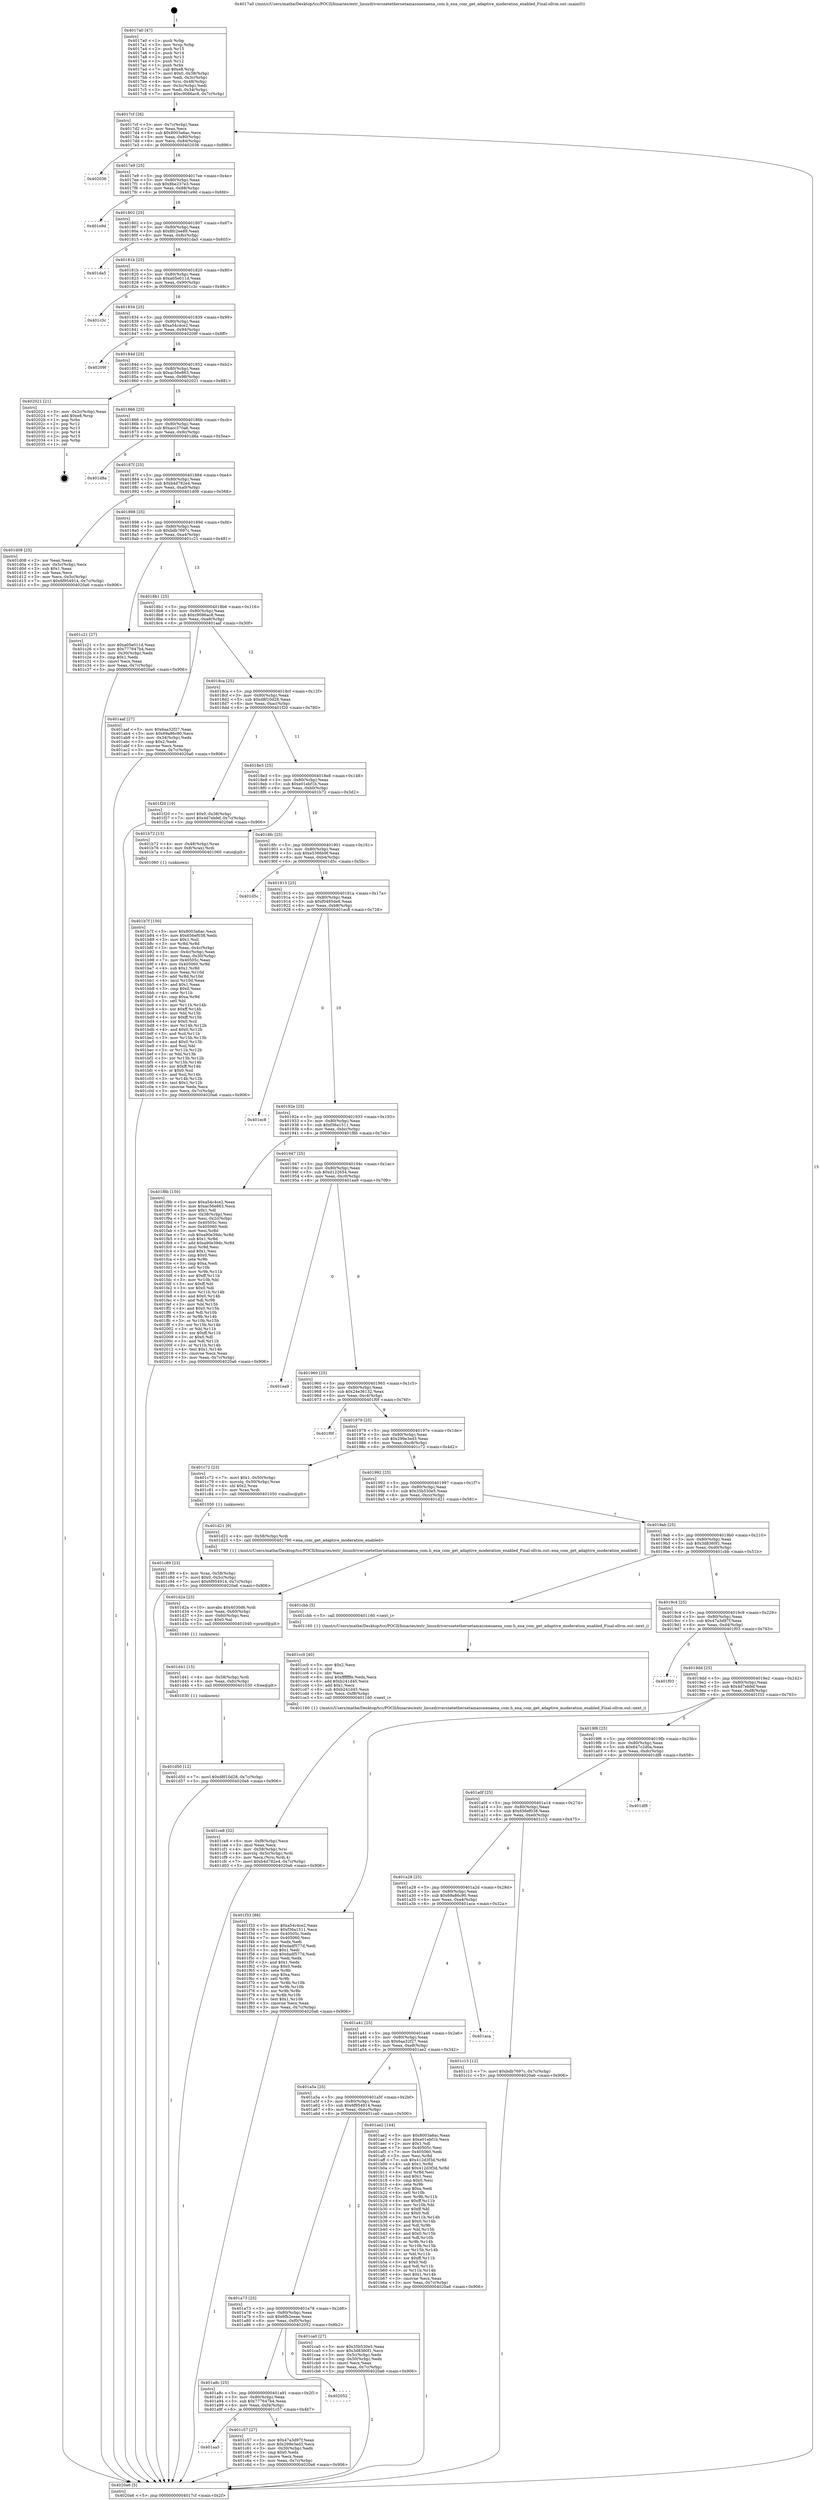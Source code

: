 digraph "0x4017a0" {
  label = "0x4017a0 (/mnt/c/Users/mathe/Desktop/tcc/POCII/binaries/extr_linuxdriversnetethernetamazonenaena_com.h_ena_com_get_adaptive_moderation_enabled_Final-ollvm.out::main(0))"
  labelloc = "t"
  node[shape=record]

  Entry [label="",width=0.3,height=0.3,shape=circle,fillcolor=black,style=filled]
  "0x4017cf" [label="{
     0x4017cf [26]\l
     | [instrs]\l
     &nbsp;&nbsp;0x4017cf \<+3\>: mov -0x7c(%rbp),%eax\l
     &nbsp;&nbsp;0x4017d2 \<+2\>: mov %eax,%ecx\l
     &nbsp;&nbsp;0x4017d4 \<+6\>: sub $0x8003a6ac,%ecx\l
     &nbsp;&nbsp;0x4017da \<+3\>: mov %eax,-0x80(%rbp)\l
     &nbsp;&nbsp;0x4017dd \<+6\>: mov %ecx,-0x84(%rbp)\l
     &nbsp;&nbsp;0x4017e3 \<+6\>: je 0000000000402036 \<main+0x896\>\l
  }"]
  "0x402036" [label="{
     0x402036\l
  }", style=dashed]
  "0x4017e9" [label="{
     0x4017e9 [25]\l
     | [instrs]\l
     &nbsp;&nbsp;0x4017e9 \<+5\>: jmp 00000000004017ee \<main+0x4e\>\l
     &nbsp;&nbsp;0x4017ee \<+3\>: mov -0x80(%rbp),%eax\l
     &nbsp;&nbsp;0x4017f1 \<+5\>: sub $0x8be237e3,%eax\l
     &nbsp;&nbsp;0x4017f6 \<+6\>: mov %eax,-0x88(%rbp)\l
     &nbsp;&nbsp;0x4017fc \<+6\>: je 0000000000401e9d \<main+0x6fd\>\l
  }"]
  Exit [label="",width=0.3,height=0.3,shape=circle,fillcolor=black,style=filled,peripheries=2]
  "0x401e9d" [label="{
     0x401e9d\l
  }", style=dashed]
  "0x401802" [label="{
     0x401802 [25]\l
     | [instrs]\l
     &nbsp;&nbsp;0x401802 \<+5\>: jmp 0000000000401807 \<main+0x67\>\l
     &nbsp;&nbsp;0x401807 \<+3\>: mov -0x80(%rbp),%eax\l
     &nbsp;&nbsp;0x40180a \<+5\>: sub $0x8fc2ee89,%eax\l
     &nbsp;&nbsp;0x40180f \<+6\>: mov %eax,-0x8c(%rbp)\l
     &nbsp;&nbsp;0x401815 \<+6\>: je 0000000000401da5 \<main+0x605\>\l
  }"]
  "0x401d50" [label="{
     0x401d50 [12]\l
     | [instrs]\l
     &nbsp;&nbsp;0x401d50 \<+7\>: movl $0xd8f10d28,-0x7c(%rbp)\l
     &nbsp;&nbsp;0x401d57 \<+5\>: jmp 00000000004020a6 \<main+0x906\>\l
  }"]
  "0x401da5" [label="{
     0x401da5\l
  }", style=dashed]
  "0x40181b" [label="{
     0x40181b [25]\l
     | [instrs]\l
     &nbsp;&nbsp;0x40181b \<+5\>: jmp 0000000000401820 \<main+0x80\>\l
     &nbsp;&nbsp;0x401820 \<+3\>: mov -0x80(%rbp),%eax\l
     &nbsp;&nbsp;0x401823 \<+5\>: sub $0xa05e011d,%eax\l
     &nbsp;&nbsp;0x401828 \<+6\>: mov %eax,-0x90(%rbp)\l
     &nbsp;&nbsp;0x40182e \<+6\>: je 0000000000401c3c \<main+0x49c\>\l
  }"]
  "0x401d41" [label="{
     0x401d41 [15]\l
     | [instrs]\l
     &nbsp;&nbsp;0x401d41 \<+4\>: mov -0x58(%rbp),%rdi\l
     &nbsp;&nbsp;0x401d45 \<+6\>: mov %eax,-0xfc(%rbp)\l
     &nbsp;&nbsp;0x401d4b \<+5\>: call 0000000000401030 \<free@plt\>\l
     | [calls]\l
     &nbsp;&nbsp;0x401030 \{1\} (unknown)\l
  }"]
  "0x401c3c" [label="{
     0x401c3c\l
  }", style=dashed]
  "0x401834" [label="{
     0x401834 [25]\l
     | [instrs]\l
     &nbsp;&nbsp;0x401834 \<+5\>: jmp 0000000000401839 \<main+0x99\>\l
     &nbsp;&nbsp;0x401839 \<+3\>: mov -0x80(%rbp),%eax\l
     &nbsp;&nbsp;0x40183c \<+5\>: sub $0xa54c4ce2,%eax\l
     &nbsp;&nbsp;0x401841 \<+6\>: mov %eax,-0x94(%rbp)\l
     &nbsp;&nbsp;0x401847 \<+6\>: je 000000000040209f \<main+0x8ff\>\l
  }"]
  "0x401d2a" [label="{
     0x401d2a [23]\l
     | [instrs]\l
     &nbsp;&nbsp;0x401d2a \<+10\>: movabs $0x4030d6,%rdi\l
     &nbsp;&nbsp;0x401d34 \<+3\>: mov %eax,-0x60(%rbp)\l
     &nbsp;&nbsp;0x401d37 \<+3\>: mov -0x60(%rbp),%esi\l
     &nbsp;&nbsp;0x401d3a \<+2\>: mov $0x0,%al\l
     &nbsp;&nbsp;0x401d3c \<+5\>: call 0000000000401040 \<printf@plt\>\l
     | [calls]\l
     &nbsp;&nbsp;0x401040 \{1\} (unknown)\l
  }"]
  "0x40209f" [label="{
     0x40209f\l
  }", style=dashed]
  "0x40184d" [label="{
     0x40184d [25]\l
     | [instrs]\l
     &nbsp;&nbsp;0x40184d \<+5\>: jmp 0000000000401852 \<main+0xb2\>\l
     &nbsp;&nbsp;0x401852 \<+3\>: mov -0x80(%rbp),%eax\l
     &nbsp;&nbsp;0x401855 \<+5\>: sub $0xac56e863,%eax\l
     &nbsp;&nbsp;0x40185a \<+6\>: mov %eax,-0x98(%rbp)\l
     &nbsp;&nbsp;0x401860 \<+6\>: je 0000000000402021 \<main+0x881\>\l
  }"]
  "0x401ce8" [label="{
     0x401ce8 [32]\l
     | [instrs]\l
     &nbsp;&nbsp;0x401ce8 \<+6\>: mov -0xf8(%rbp),%ecx\l
     &nbsp;&nbsp;0x401cee \<+3\>: imul %eax,%ecx\l
     &nbsp;&nbsp;0x401cf1 \<+4\>: mov -0x58(%rbp),%rsi\l
     &nbsp;&nbsp;0x401cf5 \<+4\>: movslq -0x5c(%rbp),%rdi\l
     &nbsp;&nbsp;0x401cf9 \<+3\>: mov %ecx,(%rsi,%rdi,4)\l
     &nbsp;&nbsp;0x401cfc \<+7\>: movl $0xb4d782e4,-0x7c(%rbp)\l
     &nbsp;&nbsp;0x401d03 \<+5\>: jmp 00000000004020a6 \<main+0x906\>\l
  }"]
  "0x402021" [label="{
     0x402021 [21]\l
     | [instrs]\l
     &nbsp;&nbsp;0x402021 \<+3\>: mov -0x2c(%rbp),%eax\l
     &nbsp;&nbsp;0x402024 \<+7\>: add $0xe8,%rsp\l
     &nbsp;&nbsp;0x40202b \<+1\>: pop %rbx\l
     &nbsp;&nbsp;0x40202c \<+2\>: pop %r12\l
     &nbsp;&nbsp;0x40202e \<+2\>: pop %r13\l
     &nbsp;&nbsp;0x402030 \<+2\>: pop %r14\l
     &nbsp;&nbsp;0x402032 \<+2\>: pop %r15\l
     &nbsp;&nbsp;0x402034 \<+1\>: pop %rbp\l
     &nbsp;&nbsp;0x402035 \<+1\>: ret\l
  }"]
  "0x401866" [label="{
     0x401866 [25]\l
     | [instrs]\l
     &nbsp;&nbsp;0x401866 \<+5\>: jmp 000000000040186b \<main+0xcb\>\l
     &nbsp;&nbsp;0x40186b \<+3\>: mov -0x80(%rbp),%eax\l
     &nbsp;&nbsp;0x40186e \<+5\>: sub $0xacc370a6,%eax\l
     &nbsp;&nbsp;0x401873 \<+6\>: mov %eax,-0x9c(%rbp)\l
     &nbsp;&nbsp;0x401879 \<+6\>: je 0000000000401d8a \<main+0x5ea\>\l
  }"]
  "0x401cc0" [label="{
     0x401cc0 [40]\l
     | [instrs]\l
     &nbsp;&nbsp;0x401cc0 \<+5\>: mov $0x2,%ecx\l
     &nbsp;&nbsp;0x401cc5 \<+1\>: cltd\l
     &nbsp;&nbsp;0x401cc6 \<+2\>: idiv %ecx\l
     &nbsp;&nbsp;0x401cc8 \<+6\>: imul $0xfffffffe,%edx,%ecx\l
     &nbsp;&nbsp;0x401cce \<+6\>: add $0xb241d45,%ecx\l
     &nbsp;&nbsp;0x401cd4 \<+3\>: add $0x1,%ecx\l
     &nbsp;&nbsp;0x401cd7 \<+6\>: sub $0xb241d45,%ecx\l
     &nbsp;&nbsp;0x401cdd \<+6\>: mov %ecx,-0xf8(%rbp)\l
     &nbsp;&nbsp;0x401ce3 \<+5\>: call 0000000000401160 \<next_i\>\l
     | [calls]\l
     &nbsp;&nbsp;0x401160 \{1\} (/mnt/c/Users/mathe/Desktop/tcc/POCII/binaries/extr_linuxdriversnetethernetamazonenaena_com.h_ena_com_get_adaptive_moderation_enabled_Final-ollvm.out::next_i)\l
  }"]
  "0x401d8a" [label="{
     0x401d8a\l
  }", style=dashed]
  "0x40187f" [label="{
     0x40187f [25]\l
     | [instrs]\l
     &nbsp;&nbsp;0x40187f \<+5\>: jmp 0000000000401884 \<main+0xe4\>\l
     &nbsp;&nbsp;0x401884 \<+3\>: mov -0x80(%rbp),%eax\l
     &nbsp;&nbsp;0x401887 \<+5\>: sub $0xb4d782e4,%eax\l
     &nbsp;&nbsp;0x40188c \<+6\>: mov %eax,-0xa0(%rbp)\l
     &nbsp;&nbsp;0x401892 \<+6\>: je 0000000000401d08 \<main+0x568\>\l
  }"]
  "0x401c89" [label="{
     0x401c89 [23]\l
     | [instrs]\l
     &nbsp;&nbsp;0x401c89 \<+4\>: mov %rax,-0x58(%rbp)\l
     &nbsp;&nbsp;0x401c8d \<+7\>: movl $0x0,-0x5c(%rbp)\l
     &nbsp;&nbsp;0x401c94 \<+7\>: movl $0x6f954914,-0x7c(%rbp)\l
     &nbsp;&nbsp;0x401c9b \<+5\>: jmp 00000000004020a6 \<main+0x906\>\l
  }"]
  "0x401d08" [label="{
     0x401d08 [25]\l
     | [instrs]\l
     &nbsp;&nbsp;0x401d08 \<+2\>: xor %eax,%eax\l
     &nbsp;&nbsp;0x401d0a \<+3\>: mov -0x5c(%rbp),%ecx\l
     &nbsp;&nbsp;0x401d0d \<+3\>: sub $0x1,%eax\l
     &nbsp;&nbsp;0x401d10 \<+2\>: sub %eax,%ecx\l
     &nbsp;&nbsp;0x401d12 \<+3\>: mov %ecx,-0x5c(%rbp)\l
     &nbsp;&nbsp;0x401d15 \<+7\>: movl $0x6f954914,-0x7c(%rbp)\l
     &nbsp;&nbsp;0x401d1c \<+5\>: jmp 00000000004020a6 \<main+0x906\>\l
  }"]
  "0x401898" [label="{
     0x401898 [25]\l
     | [instrs]\l
     &nbsp;&nbsp;0x401898 \<+5\>: jmp 000000000040189d \<main+0xfd\>\l
     &nbsp;&nbsp;0x40189d \<+3\>: mov -0x80(%rbp),%eax\l
     &nbsp;&nbsp;0x4018a0 \<+5\>: sub $0xbdb7697c,%eax\l
     &nbsp;&nbsp;0x4018a5 \<+6\>: mov %eax,-0xa4(%rbp)\l
     &nbsp;&nbsp;0x4018ab \<+6\>: je 0000000000401c21 \<main+0x481\>\l
  }"]
  "0x401aa5" [label="{
     0x401aa5\l
  }", style=dashed]
  "0x401c21" [label="{
     0x401c21 [27]\l
     | [instrs]\l
     &nbsp;&nbsp;0x401c21 \<+5\>: mov $0xa05e011d,%eax\l
     &nbsp;&nbsp;0x401c26 \<+5\>: mov $0x777647b4,%ecx\l
     &nbsp;&nbsp;0x401c2b \<+3\>: mov -0x30(%rbp),%edx\l
     &nbsp;&nbsp;0x401c2e \<+3\>: cmp $0x1,%edx\l
     &nbsp;&nbsp;0x401c31 \<+3\>: cmovl %ecx,%eax\l
     &nbsp;&nbsp;0x401c34 \<+3\>: mov %eax,-0x7c(%rbp)\l
     &nbsp;&nbsp;0x401c37 \<+5\>: jmp 00000000004020a6 \<main+0x906\>\l
  }"]
  "0x4018b1" [label="{
     0x4018b1 [25]\l
     | [instrs]\l
     &nbsp;&nbsp;0x4018b1 \<+5\>: jmp 00000000004018b6 \<main+0x116\>\l
     &nbsp;&nbsp;0x4018b6 \<+3\>: mov -0x80(%rbp),%eax\l
     &nbsp;&nbsp;0x4018b9 \<+5\>: sub $0xc9086ac8,%eax\l
     &nbsp;&nbsp;0x4018be \<+6\>: mov %eax,-0xa8(%rbp)\l
     &nbsp;&nbsp;0x4018c4 \<+6\>: je 0000000000401aaf \<main+0x30f\>\l
  }"]
  "0x401c57" [label="{
     0x401c57 [27]\l
     | [instrs]\l
     &nbsp;&nbsp;0x401c57 \<+5\>: mov $0x47a3d97f,%eax\l
     &nbsp;&nbsp;0x401c5c \<+5\>: mov $0x299e3ed3,%ecx\l
     &nbsp;&nbsp;0x401c61 \<+3\>: mov -0x30(%rbp),%edx\l
     &nbsp;&nbsp;0x401c64 \<+3\>: cmp $0x0,%edx\l
     &nbsp;&nbsp;0x401c67 \<+3\>: cmove %ecx,%eax\l
     &nbsp;&nbsp;0x401c6a \<+3\>: mov %eax,-0x7c(%rbp)\l
     &nbsp;&nbsp;0x401c6d \<+5\>: jmp 00000000004020a6 \<main+0x906\>\l
  }"]
  "0x401aaf" [label="{
     0x401aaf [27]\l
     | [instrs]\l
     &nbsp;&nbsp;0x401aaf \<+5\>: mov $0x6aa32f27,%eax\l
     &nbsp;&nbsp;0x401ab4 \<+5\>: mov $0x69a86c90,%ecx\l
     &nbsp;&nbsp;0x401ab9 \<+3\>: mov -0x34(%rbp),%edx\l
     &nbsp;&nbsp;0x401abc \<+3\>: cmp $0x2,%edx\l
     &nbsp;&nbsp;0x401abf \<+3\>: cmovne %ecx,%eax\l
     &nbsp;&nbsp;0x401ac2 \<+3\>: mov %eax,-0x7c(%rbp)\l
     &nbsp;&nbsp;0x401ac5 \<+5\>: jmp 00000000004020a6 \<main+0x906\>\l
  }"]
  "0x4018ca" [label="{
     0x4018ca [25]\l
     | [instrs]\l
     &nbsp;&nbsp;0x4018ca \<+5\>: jmp 00000000004018cf \<main+0x12f\>\l
     &nbsp;&nbsp;0x4018cf \<+3\>: mov -0x80(%rbp),%eax\l
     &nbsp;&nbsp;0x4018d2 \<+5\>: sub $0xd8f10d28,%eax\l
     &nbsp;&nbsp;0x4018d7 \<+6\>: mov %eax,-0xac(%rbp)\l
     &nbsp;&nbsp;0x4018dd \<+6\>: je 0000000000401f20 \<main+0x780\>\l
  }"]
  "0x4020a6" [label="{
     0x4020a6 [5]\l
     | [instrs]\l
     &nbsp;&nbsp;0x4020a6 \<+5\>: jmp 00000000004017cf \<main+0x2f\>\l
  }"]
  "0x4017a0" [label="{
     0x4017a0 [47]\l
     | [instrs]\l
     &nbsp;&nbsp;0x4017a0 \<+1\>: push %rbp\l
     &nbsp;&nbsp;0x4017a1 \<+3\>: mov %rsp,%rbp\l
     &nbsp;&nbsp;0x4017a4 \<+2\>: push %r15\l
     &nbsp;&nbsp;0x4017a6 \<+2\>: push %r14\l
     &nbsp;&nbsp;0x4017a8 \<+2\>: push %r13\l
     &nbsp;&nbsp;0x4017aa \<+2\>: push %r12\l
     &nbsp;&nbsp;0x4017ac \<+1\>: push %rbx\l
     &nbsp;&nbsp;0x4017ad \<+7\>: sub $0xe8,%rsp\l
     &nbsp;&nbsp;0x4017b4 \<+7\>: movl $0x0,-0x38(%rbp)\l
     &nbsp;&nbsp;0x4017bb \<+3\>: mov %edi,-0x3c(%rbp)\l
     &nbsp;&nbsp;0x4017be \<+4\>: mov %rsi,-0x48(%rbp)\l
     &nbsp;&nbsp;0x4017c2 \<+3\>: mov -0x3c(%rbp),%edi\l
     &nbsp;&nbsp;0x4017c5 \<+3\>: mov %edi,-0x34(%rbp)\l
     &nbsp;&nbsp;0x4017c8 \<+7\>: movl $0xc9086ac8,-0x7c(%rbp)\l
  }"]
  "0x401a8c" [label="{
     0x401a8c [25]\l
     | [instrs]\l
     &nbsp;&nbsp;0x401a8c \<+5\>: jmp 0000000000401a91 \<main+0x2f1\>\l
     &nbsp;&nbsp;0x401a91 \<+3\>: mov -0x80(%rbp),%eax\l
     &nbsp;&nbsp;0x401a94 \<+5\>: sub $0x777647b4,%eax\l
     &nbsp;&nbsp;0x401a99 \<+6\>: mov %eax,-0xf4(%rbp)\l
     &nbsp;&nbsp;0x401a9f \<+6\>: je 0000000000401c57 \<main+0x4b7\>\l
  }"]
  "0x401f20" [label="{
     0x401f20 [19]\l
     | [instrs]\l
     &nbsp;&nbsp;0x401f20 \<+7\>: movl $0x0,-0x38(%rbp)\l
     &nbsp;&nbsp;0x401f27 \<+7\>: movl $0x4d7ebfef,-0x7c(%rbp)\l
     &nbsp;&nbsp;0x401f2e \<+5\>: jmp 00000000004020a6 \<main+0x906\>\l
  }"]
  "0x4018e3" [label="{
     0x4018e3 [25]\l
     | [instrs]\l
     &nbsp;&nbsp;0x4018e3 \<+5\>: jmp 00000000004018e8 \<main+0x148\>\l
     &nbsp;&nbsp;0x4018e8 \<+3\>: mov -0x80(%rbp),%eax\l
     &nbsp;&nbsp;0x4018eb \<+5\>: sub $0xe01ebf1b,%eax\l
     &nbsp;&nbsp;0x4018f0 \<+6\>: mov %eax,-0xb0(%rbp)\l
     &nbsp;&nbsp;0x4018f6 \<+6\>: je 0000000000401b72 \<main+0x3d2\>\l
  }"]
  "0x402052" [label="{
     0x402052\l
  }", style=dashed]
  "0x401b72" [label="{
     0x401b72 [13]\l
     | [instrs]\l
     &nbsp;&nbsp;0x401b72 \<+4\>: mov -0x48(%rbp),%rax\l
     &nbsp;&nbsp;0x401b76 \<+4\>: mov 0x8(%rax),%rdi\l
     &nbsp;&nbsp;0x401b7a \<+5\>: call 0000000000401060 \<atoi@plt\>\l
     | [calls]\l
     &nbsp;&nbsp;0x401060 \{1\} (unknown)\l
  }"]
  "0x4018fc" [label="{
     0x4018fc [25]\l
     | [instrs]\l
     &nbsp;&nbsp;0x4018fc \<+5\>: jmp 0000000000401901 \<main+0x161\>\l
     &nbsp;&nbsp;0x401901 \<+3\>: mov -0x80(%rbp),%eax\l
     &nbsp;&nbsp;0x401904 \<+5\>: sub $0xe5366b9f,%eax\l
     &nbsp;&nbsp;0x401909 \<+6\>: mov %eax,-0xb4(%rbp)\l
     &nbsp;&nbsp;0x40190f \<+6\>: je 0000000000401d5c \<main+0x5bc\>\l
  }"]
  "0x401a73" [label="{
     0x401a73 [25]\l
     | [instrs]\l
     &nbsp;&nbsp;0x401a73 \<+5\>: jmp 0000000000401a78 \<main+0x2d8\>\l
     &nbsp;&nbsp;0x401a78 \<+3\>: mov -0x80(%rbp),%eax\l
     &nbsp;&nbsp;0x401a7b \<+5\>: sub $0x6fb2eeae,%eax\l
     &nbsp;&nbsp;0x401a80 \<+6\>: mov %eax,-0xf0(%rbp)\l
     &nbsp;&nbsp;0x401a86 \<+6\>: je 0000000000402052 \<main+0x8b2\>\l
  }"]
  "0x401d5c" [label="{
     0x401d5c\l
  }", style=dashed]
  "0x401915" [label="{
     0x401915 [25]\l
     | [instrs]\l
     &nbsp;&nbsp;0x401915 \<+5\>: jmp 000000000040191a \<main+0x17a\>\l
     &nbsp;&nbsp;0x40191a \<+3\>: mov -0x80(%rbp),%eax\l
     &nbsp;&nbsp;0x40191d \<+5\>: sub $0xf0485de8,%eax\l
     &nbsp;&nbsp;0x401922 \<+6\>: mov %eax,-0xb8(%rbp)\l
     &nbsp;&nbsp;0x401928 \<+6\>: je 0000000000401ec8 \<main+0x728\>\l
  }"]
  "0x401ca0" [label="{
     0x401ca0 [27]\l
     | [instrs]\l
     &nbsp;&nbsp;0x401ca0 \<+5\>: mov $0x35b530e5,%eax\l
     &nbsp;&nbsp;0x401ca5 \<+5\>: mov $0x3d8360f1,%ecx\l
     &nbsp;&nbsp;0x401caa \<+3\>: mov -0x5c(%rbp),%edx\l
     &nbsp;&nbsp;0x401cad \<+3\>: cmp -0x50(%rbp),%edx\l
     &nbsp;&nbsp;0x401cb0 \<+3\>: cmovl %ecx,%eax\l
     &nbsp;&nbsp;0x401cb3 \<+3\>: mov %eax,-0x7c(%rbp)\l
     &nbsp;&nbsp;0x401cb6 \<+5\>: jmp 00000000004020a6 \<main+0x906\>\l
  }"]
  "0x401ec8" [label="{
     0x401ec8\l
  }", style=dashed]
  "0x40192e" [label="{
     0x40192e [25]\l
     | [instrs]\l
     &nbsp;&nbsp;0x40192e \<+5\>: jmp 0000000000401933 \<main+0x193\>\l
     &nbsp;&nbsp;0x401933 \<+3\>: mov -0x80(%rbp),%eax\l
     &nbsp;&nbsp;0x401936 \<+5\>: sub $0xf36a1511,%eax\l
     &nbsp;&nbsp;0x40193b \<+6\>: mov %eax,-0xbc(%rbp)\l
     &nbsp;&nbsp;0x401941 \<+6\>: je 0000000000401f8b \<main+0x7eb\>\l
  }"]
  "0x401b7f" [label="{
     0x401b7f [150]\l
     | [instrs]\l
     &nbsp;&nbsp;0x401b7f \<+5\>: mov $0x8003a6ac,%ecx\l
     &nbsp;&nbsp;0x401b84 \<+5\>: mov $0x656ef038,%edx\l
     &nbsp;&nbsp;0x401b89 \<+3\>: mov $0x1,%sil\l
     &nbsp;&nbsp;0x401b8c \<+3\>: xor %r8d,%r8d\l
     &nbsp;&nbsp;0x401b8f \<+3\>: mov %eax,-0x4c(%rbp)\l
     &nbsp;&nbsp;0x401b92 \<+3\>: mov -0x4c(%rbp),%eax\l
     &nbsp;&nbsp;0x401b95 \<+3\>: mov %eax,-0x30(%rbp)\l
     &nbsp;&nbsp;0x401b98 \<+7\>: mov 0x40505c,%eax\l
     &nbsp;&nbsp;0x401b9f \<+8\>: mov 0x405060,%r9d\l
     &nbsp;&nbsp;0x401ba7 \<+4\>: sub $0x1,%r8d\l
     &nbsp;&nbsp;0x401bab \<+3\>: mov %eax,%r10d\l
     &nbsp;&nbsp;0x401bae \<+3\>: add %r8d,%r10d\l
     &nbsp;&nbsp;0x401bb1 \<+4\>: imul %r10d,%eax\l
     &nbsp;&nbsp;0x401bb5 \<+3\>: and $0x1,%eax\l
     &nbsp;&nbsp;0x401bb8 \<+3\>: cmp $0x0,%eax\l
     &nbsp;&nbsp;0x401bbb \<+4\>: sete %r11b\l
     &nbsp;&nbsp;0x401bbf \<+4\>: cmp $0xa,%r9d\l
     &nbsp;&nbsp;0x401bc3 \<+3\>: setl %bl\l
     &nbsp;&nbsp;0x401bc6 \<+3\>: mov %r11b,%r14b\l
     &nbsp;&nbsp;0x401bc9 \<+4\>: xor $0xff,%r14b\l
     &nbsp;&nbsp;0x401bcd \<+3\>: mov %bl,%r15b\l
     &nbsp;&nbsp;0x401bd0 \<+4\>: xor $0xff,%r15b\l
     &nbsp;&nbsp;0x401bd4 \<+4\>: xor $0x0,%sil\l
     &nbsp;&nbsp;0x401bd8 \<+3\>: mov %r14b,%r12b\l
     &nbsp;&nbsp;0x401bdb \<+4\>: and $0x0,%r12b\l
     &nbsp;&nbsp;0x401bdf \<+3\>: and %sil,%r11b\l
     &nbsp;&nbsp;0x401be2 \<+3\>: mov %r15b,%r13b\l
     &nbsp;&nbsp;0x401be5 \<+4\>: and $0x0,%r13b\l
     &nbsp;&nbsp;0x401be9 \<+3\>: and %sil,%bl\l
     &nbsp;&nbsp;0x401bec \<+3\>: or %r11b,%r12b\l
     &nbsp;&nbsp;0x401bef \<+3\>: or %bl,%r13b\l
     &nbsp;&nbsp;0x401bf2 \<+3\>: xor %r13b,%r12b\l
     &nbsp;&nbsp;0x401bf5 \<+3\>: or %r15b,%r14b\l
     &nbsp;&nbsp;0x401bf8 \<+4\>: xor $0xff,%r14b\l
     &nbsp;&nbsp;0x401bfc \<+4\>: or $0x0,%sil\l
     &nbsp;&nbsp;0x401c00 \<+3\>: and %sil,%r14b\l
     &nbsp;&nbsp;0x401c03 \<+3\>: or %r14b,%r12b\l
     &nbsp;&nbsp;0x401c06 \<+4\>: test $0x1,%r12b\l
     &nbsp;&nbsp;0x401c0a \<+3\>: cmovne %edx,%ecx\l
     &nbsp;&nbsp;0x401c0d \<+3\>: mov %ecx,-0x7c(%rbp)\l
     &nbsp;&nbsp;0x401c10 \<+5\>: jmp 00000000004020a6 \<main+0x906\>\l
  }"]
  "0x401f8b" [label="{
     0x401f8b [150]\l
     | [instrs]\l
     &nbsp;&nbsp;0x401f8b \<+5\>: mov $0xa54c4ce2,%eax\l
     &nbsp;&nbsp;0x401f90 \<+5\>: mov $0xac56e863,%ecx\l
     &nbsp;&nbsp;0x401f95 \<+2\>: mov $0x1,%dl\l
     &nbsp;&nbsp;0x401f97 \<+3\>: mov -0x38(%rbp),%esi\l
     &nbsp;&nbsp;0x401f9a \<+3\>: mov %esi,-0x2c(%rbp)\l
     &nbsp;&nbsp;0x401f9d \<+7\>: mov 0x40505c,%esi\l
     &nbsp;&nbsp;0x401fa4 \<+7\>: mov 0x405060,%edi\l
     &nbsp;&nbsp;0x401fab \<+3\>: mov %esi,%r8d\l
     &nbsp;&nbsp;0x401fae \<+7\>: sub $0xa90e39dc,%r8d\l
     &nbsp;&nbsp;0x401fb5 \<+4\>: sub $0x1,%r8d\l
     &nbsp;&nbsp;0x401fb9 \<+7\>: add $0xa90e39dc,%r8d\l
     &nbsp;&nbsp;0x401fc0 \<+4\>: imul %r8d,%esi\l
     &nbsp;&nbsp;0x401fc4 \<+3\>: and $0x1,%esi\l
     &nbsp;&nbsp;0x401fc7 \<+3\>: cmp $0x0,%esi\l
     &nbsp;&nbsp;0x401fca \<+4\>: sete %r9b\l
     &nbsp;&nbsp;0x401fce \<+3\>: cmp $0xa,%edi\l
     &nbsp;&nbsp;0x401fd1 \<+4\>: setl %r10b\l
     &nbsp;&nbsp;0x401fd5 \<+3\>: mov %r9b,%r11b\l
     &nbsp;&nbsp;0x401fd8 \<+4\>: xor $0xff,%r11b\l
     &nbsp;&nbsp;0x401fdc \<+3\>: mov %r10b,%bl\l
     &nbsp;&nbsp;0x401fdf \<+3\>: xor $0xff,%bl\l
     &nbsp;&nbsp;0x401fe2 \<+3\>: xor $0x0,%dl\l
     &nbsp;&nbsp;0x401fe5 \<+3\>: mov %r11b,%r14b\l
     &nbsp;&nbsp;0x401fe8 \<+4\>: and $0x0,%r14b\l
     &nbsp;&nbsp;0x401fec \<+3\>: and %dl,%r9b\l
     &nbsp;&nbsp;0x401fef \<+3\>: mov %bl,%r15b\l
     &nbsp;&nbsp;0x401ff2 \<+4\>: and $0x0,%r15b\l
     &nbsp;&nbsp;0x401ff6 \<+3\>: and %dl,%r10b\l
     &nbsp;&nbsp;0x401ff9 \<+3\>: or %r9b,%r14b\l
     &nbsp;&nbsp;0x401ffc \<+3\>: or %r10b,%r15b\l
     &nbsp;&nbsp;0x401fff \<+3\>: xor %r15b,%r14b\l
     &nbsp;&nbsp;0x402002 \<+3\>: or %bl,%r11b\l
     &nbsp;&nbsp;0x402005 \<+4\>: xor $0xff,%r11b\l
     &nbsp;&nbsp;0x402009 \<+3\>: or $0x0,%dl\l
     &nbsp;&nbsp;0x40200c \<+3\>: and %dl,%r11b\l
     &nbsp;&nbsp;0x40200f \<+3\>: or %r11b,%r14b\l
     &nbsp;&nbsp;0x402012 \<+4\>: test $0x1,%r14b\l
     &nbsp;&nbsp;0x402016 \<+3\>: cmovne %ecx,%eax\l
     &nbsp;&nbsp;0x402019 \<+3\>: mov %eax,-0x7c(%rbp)\l
     &nbsp;&nbsp;0x40201c \<+5\>: jmp 00000000004020a6 \<main+0x906\>\l
  }"]
  "0x401947" [label="{
     0x401947 [25]\l
     | [instrs]\l
     &nbsp;&nbsp;0x401947 \<+5\>: jmp 000000000040194c \<main+0x1ac\>\l
     &nbsp;&nbsp;0x40194c \<+3\>: mov -0x80(%rbp),%eax\l
     &nbsp;&nbsp;0x40194f \<+5\>: sub $0xd122654,%eax\l
     &nbsp;&nbsp;0x401954 \<+6\>: mov %eax,-0xc0(%rbp)\l
     &nbsp;&nbsp;0x40195a \<+6\>: je 0000000000401ea9 \<main+0x709\>\l
  }"]
  "0x401a5a" [label="{
     0x401a5a [25]\l
     | [instrs]\l
     &nbsp;&nbsp;0x401a5a \<+5\>: jmp 0000000000401a5f \<main+0x2bf\>\l
     &nbsp;&nbsp;0x401a5f \<+3\>: mov -0x80(%rbp),%eax\l
     &nbsp;&nbsp;0x401a62 \<+5\>: sub $0x6f954914,%eax\l
     &nbsp;&nbsp;0x401a67 \<+6\>: mov %eax,-0xec(%rbp)\l
     &nbsp;&nbsp;0x401a6d \<+6\>: je 0000000000401ca0 \<main+0x500\>\l
  }"]
  "0x401ea9" [label="{
     0x401ea9\l
  }", style=dashed]
  "0x401960" [label="{
     0x401960 [25]\l
     | [instrs]\l
     &nbsp;&nbsp;0x401960 \<+5\>: jmp 0000000000401965 \<main+0x1c5\>\l
     &nbsp;&nbsp;0x401965 \<+3\>: mov -0x80(%rbp),%eax\l
     &nbsp;&nbsp;0x401968 \<+5\>: sub $0x24e36132,%eax\l
     &nbsp;&nbsp;0x40196d \<+6\>: mov %eax,-0xc4(%rbp)\l
     &nbsp;&nbsp;0x401973 \<+6\>: je 0000000000401f0f \<main+0x76f\>\l
  }"]
  "0x401ae2" [label="{
     0x401ae2 [144]\l
     | [instrs]\l
     &nbsp;&nbsp;0x401ae2 \<+5\>: mov $0x8003a6ac,%eax\l
     &nbsp;&nbsp;0x401ae7 \<+5\>: mov $0xe01ebf1b,%ecx\l
     &nbsp;&nbsp;0x401aec \<+2\>: mov $0x1,%dl\l
     &nbsp;&nbsp;0x401aee \<+7\>: mov 0x40505c,%esi\l
     &nbsp;&nbsp;0x401af5 \<+7\>: mov 0x405060,%edi\l
     &nbsp;&nbsp;0x401afc \<+3\>: mov %esi,%r8d\l
     &nbsp;&nbsp;0x401aff \<+7\>: sub $0x412d3f3d,%r8d\l
     &nbsp;&nbsp;0x401b06 \<+4\>: sub $0x1,%r8d\l
     &nbsp;&nbsp;0x401b0a \<+7\>: add $0x412d3f3d,%r8d\l
     &nbsp;&nbsp;0x401b11 \<+4\>: imul %r8d,%esi\l
     &nbsp;&nbsp;0x401b15 \<+3\>: and $0x1,%esi\l
     &nbsp;&nbsp;0x401b18 \<+3\>: cmp $0x0,%esi\l
     &nbsp;&nbsp;0x401b1b \<+4\>: sete %r9b\l
     &nbsp;&nbsp;0x401b1f \<+3\>: cmp $0xa,%edi\l
     &nbsp;&nbsp;0x401b22 \<+4\>: setl %r10b\l
     &nbsp;&nbsp;0x401b26 \<+3\>: mov %r9b,%r11b\l
     &nbsp;&nbsp;0x401b29 \<+4\>: xor $0xff,%r11b\l
     &nbsp;&nbsp;0x401b2d \<+3\>: mov %r10b,%bl\l
     &nbsp;&nbsp;0x401b30 \<+3\>: xor $0xff,%bl\l
     &nbsp;&nbsp;0x401b33 \<+3\>: xor $0x0,%dl\l
     &nbsp;&nbsp;0x401b36 \<+3\>: mov %r11b,%r14b\l
     &nbsp;&nbsp;0x401b39 \<+4\>: and $0x0,%r14b\l
     &nbsp;&nbsp;0x401b3d \<+3\>: and %dl,%r9b\l
     &nbsp;&nbsp;0x401b40 \<+3\>: mov %bl,%r15b\l
     &nbsp;&nbsp;0x401b43 \<+4\>: and $0x0,%r15b\l
     &nbsp;&nbsp;0x401b47 \<+3\>: and %dl,%r10b\l
     &nbsp;&nbsp;0x401b4a \<+3\>: or %r9b,%r14b\l
     &nbsp;&nbsp;0x401b4d \<+3\>: or %r10b,%r15b\l
     &nbsp;&nbsp;0x401b50 \<+3\>: xor %r15b,%r14b\l
     &nbsp;&nbsp;0x401b53 \<+3\>: or %bl,%r11b\l
     &nbsp;&nbsp;0x401b56 \<+4\>: xor $0xff,%r11b\l
     &nbsp;&nbsp;0x401b5a \<+3\>: or $0x0,%dl\l
     &nbsp;&nbsp;0x401b5d \<+3\>: and %dl,%r11b\l
     &nbsp;&nbsp;0x401b60 \<+3\>: or %r11b,%r14b\l
     &nbsp;&nbsp;0x401b63 \<+4\>: test $0x1,%r14b\l
     &nbsp;&nbsp;0x401b67 \<+3\>: cmovne %ecx,%eax\l
     &nbsp;&nbsp;0x401b6a \<+3\>: mov %eax,-0x7c(%rbp)\l
     &nbsp;&nbsp;0x401b6d \<+5\>: jmp 00000000004020a6 \<main+0x906\>\l
  }"]
  "0x401f0f" [label="{
     0x401f0f\l
  }", style=dashed]
  "0x401979" [label="{
     0x401979 [25]\l
     | [instrs]\l
     &nbsp;&nbsp;0x401979 \<+5\>: jmp 000000000040197e \<main+0x1de\>\l
     &nbsp;&nbsp;0x40197e \<+3\>: mov -0x80(%rbp),%eax\l
     &nbsp;&nbsp;0x401981 \<+5\>: sub $0x299e3ed3,%eax\l
     &nbsp;&nbsp;0x401986 \<+6\>: mov %eax,-0xc8(%rbp)\l
     &nbsp;&nbsp;0x40198c \<+6\>: je 0000000000401c72 \<main+0x4d2\>\l
  }"]
  "0x401a41" [label="{
     0x401a41 [25]\l
     | [instrs]\l
     &nbsp;&nbsp;0x401a41 \<+5\>: jmp 0000000000401a46 \<main+0x2a6\>\l
     &nbsp;&nbsp;0x401a46 \<+3\>: mov -0x80(%rbp),%eax\l
     &nbsp;&nbsp;0x401a49 \<+5\>: sub $0x6aa32f27,%eax\l
     &nbsp;&nbsp;0x401a4e \<+6\>: mov %eax,-0xe8(%rbp)\l
     &nbsp;&nbsp;0x401a54 \<+6\>: je 0000000000401ae2 \<main+0x342\>\l
  }"]
  "0x401c72" [label="{
     0x401c72 [23]\l
     | [instrs]\l
     &nbsp;&nbsp;0x401c72 \<+7\>: movl $0x1,-0x50(%rbp)\l
     &nbsp;&nbsp;0x401c79 \<+4\>: movslq -0x50(%rbp),%rax\l
     &nbsp;&nbsp;0x401c7d \<+4\>: shl $0x2,%rax\l
     &nbsp;&nbsp;0x401c81 \<+3\>: mov %rax,%rdi\l
     &nbsp;&nbsp;0x401c84 \<+5\>: call 0000000000401050 \<malloc@plt\>\l
     | [calls]\l
     &nbsp;&nbsp;0x401050 \{1\} (unknown)\l
  }"]
  "0x401992" [label="{
     0x401992 [25]\l
     | [instrs]\l
     &nbsp;&nbsp;0x401992 \<+5\>: jmp 0000000000401997 \<main+0x1f7\>\l
     &nbsp;&nbsp;0x401997 \<+3\>: mov -0x80(%rbp),%eax\l
     &nbsp;&nbsp;0x40199a \<+5\>: sub $0x35b530e5,%eax\l
     &nbsp;&nbsp;0x40199f \<+6\>: mov %eax,-0xcc(%rbp)\l
     &nbsp;&nbsp;0x4019a5 \<+6\>: je 0000000000401d21 \<main+0x581\>\l
  }"]
  "0x401aca" [label="{
     0x401aca\l
  }", style=dashed]
  "0x401d21" [label="{
     0x401d21 [9]\l
     | [instrs]\l
     &nbsp;&nbsp;0x401d21 \<+4\>: mov -0x58(%rbp),%rdi\l
     &nbsp;&nbsp;0x401d25 \<+5\>: call 0000000000401790 \<ena_com_get_adaptive_moderation_enabled\>\l
     | [calls]\l
     &nbsp;&nbsp;0x401790 \{1\} (/mnt/c/Users/mathe/Desktop/tcc/POCII/binaries/extr_linuxdriversnetethernetamazonenaena_com.h_ena_com_get_adaptive_moderation_enabled_Final-ollvm.out::ena_com_get_adaptive_moderation_enabled)\l
  }"]
  "0x4019ab" [label="{
     0x4019ab [25]\l
     | [instrs]\l
     &nbsp;&nbsp;0x4019ab \<+5\>: jmp 00000000004019b0 \<main+0x210\>\l
     &nbsp;&nbsp;0x4019b0 \<+3\>: mov -0x80(%rbp),%eax\l
     &nbsp;&nbsp;0x4019b3 \<+5\>: sub $0x3d8360f1,%eax\l
     &nbsp;&nbsp;0x4019b8 \<+6\>: mov %eax,-0xd0(%rbp)\l
     &nbsp;&nbsp;0x4019be \<+6\>: je 0000000000401cbb \<main+0x51b\>\l
  }"]
  "0x401a28" [label="{
     0x401a28 [25]\l
     | [instrs]\l
     &nbsp;&nbsp;0x401a28 \<+5\>: jmp 0000000000401a2d \<main+0x28d\>\l
     &nbsp;&nbsp;0x401a2d \<+3\>: mov -0x80(%rbp),%eax\l
     &nbsp;&nbsp;0x401a30 \<+5\>: sub $0x69a86c90,%eax\l
     &nbsp;&nbsp;0x401a35 \<+6\>: mov %eax,-0xe4(%rbp)\l
     &nbsp;&nbsp;0x401a3b \<+6\>: je 0000000000401aca \<main+0x32a\>\l
  }"]
  "0x401cbb" [label="{
     0x401cbb [5]\l
     | [instrs]\l
     &nbsp;&nbsp;0x401cbb \<+5\>: call 0000000000401160 \<next_i\>\l
     | [calls]\l
     &nbsp;&nbsp;0x401160 \{1\} (/mnt/c/Users/mathe/Desktop/tcc/POCII/binaries/extr_linuxdriversnetethernetamazonenaena_com.h_ena_com_get_adaptive_moderation_enabled_Final-ollvm.out::next_i)\l
  }"]
  "0x4019c4" [label="{
     0x4019c4 [25]\l
     | [instrs]\l
     &nbsp;&nbsp;0x4019c4 \<+5\>: jmp 00000000004019c9 \<main+0x229\>\l
     &nbsp;&nbsp;0x4019c9 \<+3\>: mov -0x80(%rbp),%eax\l
     &nbsp;&nbsp;0x4019cc \<+5\>: sub $0x47a3d97f,%eax\l
     &nbsp;&nbsp;0x4019d1 \<+6\>: mov %eax,-0xd4(%rbp)\l
     &nbsp;&nbsp;0x4019d7 \<+6\>: je 0000000000401f03 \<main+0x763\>\l
  }"]
  "0x401c15" [label="{
     0x401c15 [12]\l
     | [instrs]\l
     &nbsp;&nbsp;0x401c15 \<+7\>: movl $0xbdb7697c,-0x7c(%rbp)\l
     &nbsp;&nbsp;0x401c1c \<+5\>: jmp 00000000004020a6 \<main+0x906\>\l
  }"]
  "0x401f03" [label="{
     0x401f03\l
  }", style=dashed]
  "0x4019dd" [label="{
     0x4019dd [25]\l
     | [instrs]\l
     &nbsp;&nbsp;0x4019dd \<+5\>: jmp 00000000004019e2 \<main+0x242\>\l
     &nbsp;&nbsp;0x4019e2 \<+3\>: mov -0x80(%rbp),%eax\l
     &nbsp;&nbsp;0x4019e5 \<+5\>: sub $0x4d7ebfef,%eax\l
     &nbsp;&nbsp;0x4019ea \<+6\>: mov %eax,-0xd8(%rbp)\l
     &nbsp;&nbsp;0x4019f0 \<+6\>: je 0000000000401f33 \<main+0x793\>\l
  }"]
  "0x401a0f" [label="{
     0x401a0f [25]\l
     | [instrs]\l
     &nbsp;&nbsp;0x401a0f \<+5\>: jmp 0000000000401a14 \<main+0x274\>\l
     &nbsp;&nbsp;0x401a14 \<+3\>: mov -0x80(%rbp),%eax\l
     &nbsp;&nbsp;0x401a17 \<+5\>: sub $0x656ef038,%eax\l
     &nbsp;&nbsp;0x401a1c \<+6\>: mov %eax,-0xe0(%rbp)\l
     &nbsp;&nbsp;0x401a22 \<+6\>: je 0000000000401c15 \<main+0x475\>\l
  }"]
  "0x401f33" [label="{
     0x401f33 [88]\l
     | [instrs]\l
     &nbsp;&nbsp;0x401f33 \<+5\>: mov $0xa54c4ce2,%eax\l
     &nbsp;&nbsp;0x401f38 \<+5\>: mov $0xf36a1511,%ecx\l
     &nbsp;&nbsp;0x401f3d \<+7\>: mov 0x40505c,%edx\l
     &nbsp;&nbsp;0x401f44 \<+7\>: mov 0x405060,%esi\l
     &nbsp;&nbsp;0x401f4b \<+2\>: mov %edx,%edi\l
     &nbsp;&nbsp;0x401f4d \<+6\>: add $0xdadf577d,%edi\l
     &nbsp;&nbsp;0x401f53 \<+3\>: sub $0x1,%edi\l
     &nbsp;&nbsp;0x401f56 \<+6\>: sub $0xdadf577d,%edi\l
     &nbsp;&nbsp;0x401f5c \<+3\>: imul %edi,%edx\l
     &nbsp;&nbsp;0x401f5f \<+3\>: and $0x1,%edx\l
     &nbsp;&nbsp;0x401f62 \<+3\>: cmp $0x0,%edx\l
     &nbsp;&nbsp;0x401f65 \<+4\>: sete %r8b\l
     &nbsp;&nbsp;0x401f69 \<+3\>: cmp $0xa,%esi\l
     &nbsp;&nbsp;0x401f6c \<+4\>: setl %r9b\l
     &nbsp;&nbsp;0x401f70 \<+3\>: mov %r8b,%r10b\l
     &nbsp;&nbsp;0x401f73 \<+3\>: and %r9b,%r10b\l
     &nbsp;&nbsp;0x401f76 \<+3\>: xor %r9b,%r8b\l
     &nbsp;&nbsp;0x401f79 \<+3\>: or %r8b,%r10b\l
     &nbsp;&nbsp;0x401f7c \<+4\>: test $0x1,%r10b\l
     &nbsp;&nbsp;0x401f80 \<+3\>: cmovne %ecx,%eax\l
     &nbsp;&nbsp;0x401f83 \<+3\>: mov %eax,-0x7c(%rbp)\l
     &nbsp;&nbsp;0x401f86 \<+5\>: jmp 00000000004020a6 \<main+0x906\>\l
  }"]
  "0x4019f6" [label="{
     0x4019f6 [25]\l
     | [instrs]\l
     &nbsp;&nbsp;0x4019f6 \<+5\>: jmp 00000000004019fb \<main+0x25b\>\l
     &nbsp;&nbsp;0x4019fb \<+3\>: mov -0x80(%rbp),%eax\l
     &nbsp;&nbsp;0x4019fe \<+5\>: sub $0x647c2d0a,%eax\l
     &nbsp;&nbsp;0x401a03 \<+6\>: mov %eax,-0xdc(%rbp)\l
     &nbsp;&nbsp;0x401a09 \<+6\>: je 0000000000401df8 \<main+0x658\>\l
  }"]
  "0x401df8" [label="{
     0x401df8\l
  }", style=dashed]
  Entry -> "0x4017a0" [label=" 1"]
  "0x4017cf" -> "0x402036" [label=" 0"]
  "0x4017cf" -> "0x4017e9" [label=" 16"]
  "0x402021" -> Exit [label=" 1"]
  "0x4017e9" -> "0x401e9d" [label=" 0"]
  "0x4017e9" -> "0x401802" [label=" 16"]
  "0x401f8b" -> "0x4020a6" [label=" 1"]
  "0x401802" -> "0x401da5" [label=" 0"]
  "0x401802" -> "0x40181b" [label=" 16"]
  "0x401f33" -> "0x4020a6" [label=" 1"]
  "0x40181b" -> "0x401c3c" [label=" 0"]
  "0x40181b" -> "0x401834" [label=" 16"]
  "0x401f20" -> "0x4020a6" [label=" 1"]
  "0x401834" -> "0x40209f" [label=" 0"]
  "0x401834" -> "0x40184d" [label=" 16"]
  "0x401d50" -> "0x4020a6" [label=" 1"]
  "0x40184d" -> "0x402021" [label=" 1"]
  "0x40184d" -> "0x401866" [label=" 15"]
  "0x401d41" -> "0x401d50" [label=" 1"]
  "0x401866" -> "0x401d8a" [label=" 0"]
  "0x401866" -> "0x40187f" [label=" 15"]
  "0x401d2a" -> "0x401d41" [label=" 1"]
  "0x40187f" -> "0x401d08" [label=" 1"]
  "0x40187f" -> "0x401898" [label=" 14"]
  "0x401d21" -> "0x401d2a" [label=" 1"]
  "0x401898" -> "0x401c21" [label=" 1"]
  "0x401898" -> "0x4018b1" [label=" 13"]
  "0x401d08" -> "0x4020a6" [label=" 1"]
  "0x4018b1" -> "0x401aaf" [label=" 1"]
  "0x4018b1" -> "0x4018ca" [label=" 12"]
  "0x401aaf" -> "0x4020a6" [label=" 1"]
  "0x4017a0" -> "0x4017cf" [label=" 1"]
  "0x4020a6" -> "0x4017cf" [label=" 15"]
  "0x401ce8" -> "0x4020a6" [label=" 1"]
  "0x4018ca" -> "0x401f20" [label=" 1"]
  "0x4018ca" -> "0x4018e3" [label=" 11"]
  "0x401cbb" -> "0x401cc0" [label=" 1"]
  "0x4018e3" -> "0x401b72" [label=" 1"]
  "0x4018e3" -> "0x4018fc" [label=" 10"]
  "0x401ca0" -> "0x4020a6" [label=" 2"]
  "0x4018fc" -> "0x401d5c" [label=" 0"]
  "0x4018fc" -> "0x401915" [label=" 10"]
  "0x401c72" -> "0x401c89" [label=" 1"]
  "0x401915" -> "0x401ec8" [label=" 0"]
  "0x401915" -> "0x40192e" [label=" 10"]
  "0x401c57" -> "0x4020a6" [label=" 1"]
  "0x40192e" -> "0x401f8b" [label=" 1"]
  "0x40192e" -> "0x401947" [label=" 9"]
  "0x401a8c" -> "0x401c57" [label=" 1"]
  "0x401947" -> "0x401ea9" [label=" 0"]
  "0x401947" -> "0x401960" [label=" 9"]
  "0x401cc0" -> "0x401ce8" [label=" 1"]
  "0x401960" -> "0x401f0f" [label=" 0"]
  "0x401960" -> "0x401979" [label=" 9"]
  "0x401a73" -> "0x401a8c" [label=" 1"]
  "0x401979" -> "0x401c72" [label=" 1"]
  "0x401979" -> "0x401992" [label=" 8"]
  "0x401c89" -> "0x4020a6" [label=" 1"]
  "0x401992" -> "0x401d21" [label=" 1"]
  "0x401992" -> "0x4019ab" [label=" 7"]
  "0x401a5a" -> "0x401a73" [label=" 1"]
  "0x4019ab" -> "0x401cbb" [label=" 1"]
  "0x4019ab" -> "0x4019c4" [label=" 6"]
  "0x401a8c" -> "0x401aa5" [label=" 0"]
  "0x4019c4" -> "0x401f03" [label=" 0"]
  "0x4019c4" -> "0x4019dd" [label=" 6"]
  "0x401c21" -> "0x4020a6" [label=" 1"]
  "0x4019dd" -> "0x401f33" [label=" 1"]
  "0x4019dd" -> "0x4019f6" [label=" 5"]
  "0x401b7f" -> "0x4020a6" [label=" 1"]
  "0x4019f6" -> "0x401df8" [label=" 0"]
  "0x4019f6" -> "0x401a0f" [label=" 5"]
  "0x401c15" -> "0x4020a6" [label=" 1"]
  "0x401a0f" -> "0x401c15" [label=" 1"]
  "0x401a0f" -> "0x401a28" [label=" 4"]
  "0x401a5a" -> "0x401ca0" [label=" 2"]
  "0x401a28" -> "0x401aca" [label=" 0"]
  "0x401a28" -> "0x401a41" [label=" 4"]
  "0x401a73" -> "0x402052" [label=" 0"]
  "0x401a41" -> "0x401ae2" [label=" 1"]
  "0x401a41" -> "0x401a5a" [label=" 3"]
  "0x401ae2" -> "0x4020a6" [label=" 1"]
  "0x401b72" -> "0x401b7f" [label=" 1"]
}
